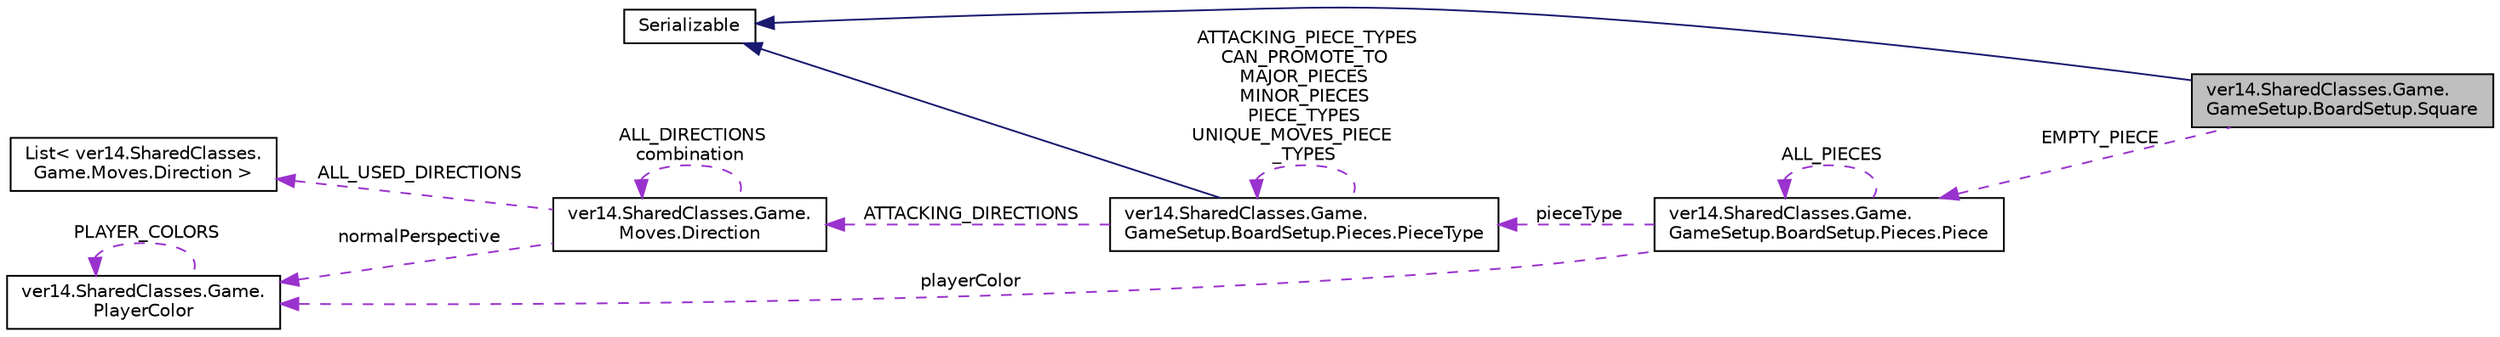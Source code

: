 digraph "ver14.SharedClasses.Game.GameSetup.BoardSetup.Square"
{
 // LATEX_PDF_SIZE
  edge [fontname="Helvetica",fontsize="10",labelfontname="Helvetica",labelfontsize="10"];
  node [fontname="Helvetica",fontsize="10",shape=record];
  rankdir="LR";
  Node1 [label="ver14.SharedClasses.Game.\lGameSetup.BoardSetup.Square",height=0.2,width=0.4,color="black", fillcolor="grey75", style="filled", fontcolor="black",tooltip=" "];
  Node2 -> Node1 [dir="back",color="midnightblue",fontsize="10",style="solid",fontname="Helvetica"];
  Node2 [label="Serializable",height=0.2,width=0.4,color="black", fillcolor="white", style="filled",tooltip=" "];
  Node3 -> Node1 [dir="back",color="darkorchid3",fontsize="10",style="dashed",label=" EMPTY_PIECE" ,fontname="Helvetica"];
  Node3 [label="ver14.SharedClasses.Game.\lGameSetup.BoardSetup.Pieces.Piece",height=0.2,width=0.4,color="black", fillcolor="white", style="filled",URL="$enumver14_1_1_shared_classes_1_1_game_1_1_game_setup_1_1_board_setup_1_1_pieces_1_1_piece.html",tooltip=" "];
  Node3 -> Node3 [dir="back",color="darkorchid3",fontsize="10",style="dashed",label=" ALL_PIECES" ,fontname="Helvetica"];
  Node4 -> Node3 [dir="back",color="darkorchid3",fontsize="10",style="dashed",label=" pieceType" ,fontname="Helvetica"];
  Node4 [label="ver14.SharedClasses.Game.\lGameSetup.BoardSetup.Pieces.PieceType",height=0.2,width=0.4,color="black", fillcolor="white", style="filled",URL="$enumver14_1_1_shared_classes_1_1_game_1_1_game_setup_1_1_board_setup_1_1_pieces_1_1_piece_type.html",tooltip=" "];
  Node2 -> Node4 [dir="back",color="midnightblue",fontsize="10",style="solid",fontname="Helvetica"];
  Node4 -> Node4 [dir="back",color="darkorchid3",fontsize="10",style="dashed",label=" ATTACKING_PIECE_TYPES\nCAN_PROMOTE_TO\nMAJOR_PIECES\nMINOR_PIECES\nPIECE_TYPES\nUNIQUE_MOVES_PIECE\l_TYPES" ,fontname="Helvetica"];
  Node5 -> Node4 [dir="back",color="darkorchid3",fontsize="10",style="dashed",label=" ATTACKING_DIRECTIONS" ,fontname="Helvetica"];
  Node5 [label="ver14.SharedClasses.Game.\lMoves.Direction",height=0.2,width=0.4,color="black", fillcolor="white", style="filled",URL="$enumver14_1_1_shared_classes_1_1_game_1_1_moves_1_1_direction.html",tooltip=" "];
  Node5 -> Node5 [dir="back",color="darkorchid3",fontsize="10",style="dashed",label=" ALL_DIRECTIONS\ncombination" ,fontname="Helvetica"];
  Node6 -> Node5 [dir="back",color="darkorchid3",fontsize="10",style="dashed",label=" ALL_USED_DIRECTIONS" ,fontname="Helvetica"];
  Node6 [label="List\< ver14.SharedClasses.\lGame.Moves.Direction \>",height=0.2,width=0.4,color="black", fillcolor="white", style="filled",tooltip=" "];
  Node7 -> Node5 [dir="back",color="darkorchid3",fontsize="10",style="dashed",label=" normalPerspective" ,fontname="Helvetica"];
  Node7 [label="ver14.SharedClasses.Game.\lPlayerColor",height=0.2,width=0.4,color="black", fillcolor="white", style="filled",URL="$enumver14_1_1_shared_classes_1_1_game_1_1_player_color.html",tooltip=" "];
  Node7 -> Node7 [dir="back",color="darkorchid3",fontsize="10",style="dashed",label=" PLAYER_COLORS" ,fontname="Helvetica"];
  Node7 -> Node3 [dir="back",color="darkorchid3",fontsize="10",style="dashed",label=" playerColor" ,fontname="Helvetica"];
}
